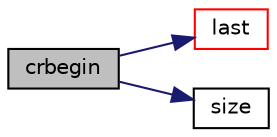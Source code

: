 digraph "crbegin"
{
  bgcolor="transparent";
  edge [fontname="Helvetica",fontsize="10",labelfontname="Helvetica",labelfontsize="10"];
  node [fontname="Helvetica",fontsize="10",shape=record];
  rankdir="LR";
  Node1 [label="crbegin",height=0.2,width=0.4,color="black", fillcolor="grey75", style="filled", fontcolor="black"];
  Node1 -> Node2 [color="midnightblue",fontsize="10",style="solid",fontname="Helvetica"];
  Node2 [label="last",height=0.2,width=0.4,color="red",URL="$a00574.html#a43742087e8e318a6edb81696be1804a6",tooltip="Return last entry. "];
  Node1 -> Node3 [color="midnightblue",fontsize="10",style="solid",fontname="Helvetica"];
  Node3 [label="size",height=0.2,width=0.4,color="black",URL="$a00574.html#a723361dc2020160f5492e8fe2d09fa44",tooltip="Return number of elements in list. "];
}
